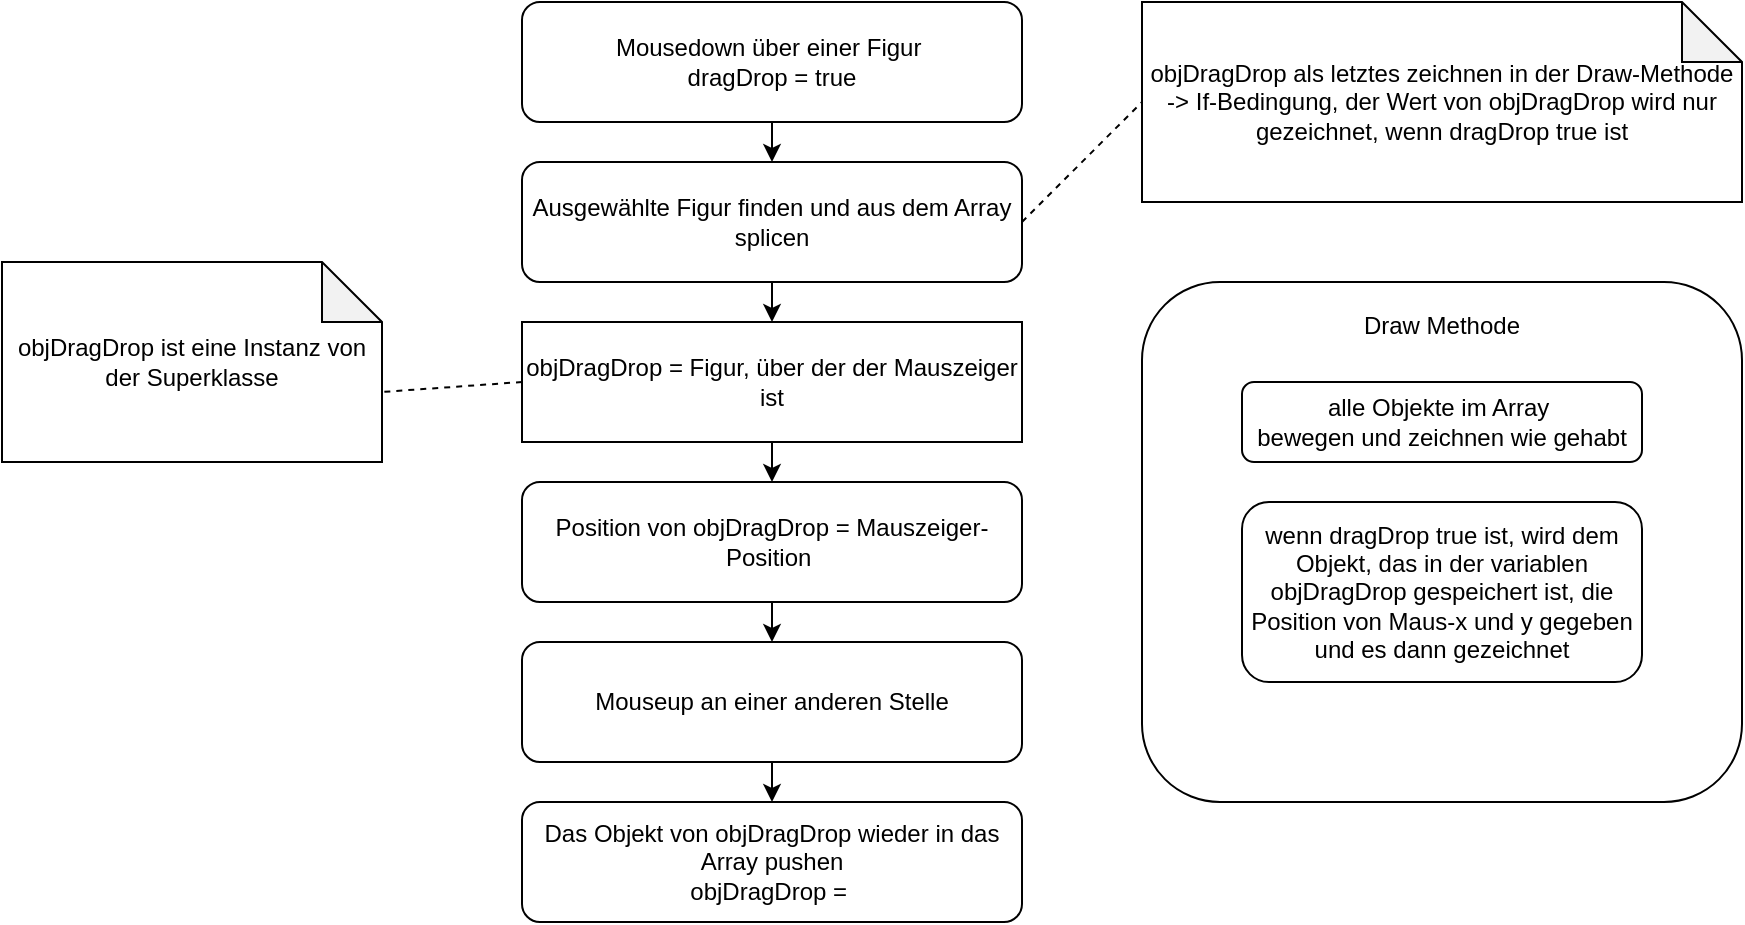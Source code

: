 <mxfile version="13.5.1" type="device"><diagram id="mmhd2EjpDp8uP6za_R5u" name="Page-1"><mxGraphModel dx="1024" dy="592" grid="1" gridSize="10" guides="1" tooltips="1" connect="1" arrows="1" fold="1" page="1" pageScale="1" pageWidth="1169" pageHeight="827" math="0" shadow="0"><root><mxCell id="0"/><mxCell id="1" parent="0"/><mxCell id="aE6jXoNJe6QYJ6SajA7x-1" value="Mousedown über einer Figur&amp;nbsp;&lt;br&gt;dragDrop = true" style="rounded=1;whiteSpace=wrap;html=1;" vertex="1" parent="1"><mxGeometry x="390" y="130" width="250" height="60" as="geometry"/></mxCell><mxCell id="aE6jXoNJe6QYJ6SajA7x-2" value="objDragDrop = Figur, über der der Mauszeiger ist" style="rounded=0;whiteSpace=wrap;html=1;" vertex="1" parent="1"><mxGeometry x="390" y="290" width="250" height="60" as="geometry"/></mxCell><mxCell id="aE6jXoNJe6QYJ6SajA7x-3" value="Ausgewählte Figur finden und aus dem Array splicen" style="rounded=1;whiteSpace=wrap;html=1;" vertex="1" parent="1"><mxGeometry x="390" y="210" width="250" height="60" as="geometry"/></mxCell><mxCell id="aE6jXoNJe6QYJ6SajA7x-4" value="Position von objDragDrop = Mauszeiger-Position&amp;nbsp;" style="rounded=1;whiteSpace=wrap;html=1;" vertex="1" parent="1"><mxGeometry x="390" y="370" width="250" height="60" as="geometry"/></mxCell><mxCell id="aE6jXoNJe6QYJ6SajA7x-5" value="objDragDrop ist eine Instanz von der Superklasse" style="shape=note;whiteSpace=wrap;html=1;backgroundOutline=1;darkOpacity=0.05;" vertex="1" parent="1"><mxGeometry x="130" y="260" width="190" height="100" as="geometry"/></mxCell><mxCell id="aE6jXoNJe6QYJ6SajA7x-6" value="" style="endArrow=none;dashed=1;html=1;entryX=0;entryY=0;entryDx=190;entryDy=65;entryPerimeter=0;exitX=0;exitY=0.5;exitDx=0;exitDy=0;" edge="1" parent="1" source="aE6jXoNJe6QYJ6SajA7x-2" target="aE6jXoNJe6QYJ6SajA7x-5"><mxGeometry width="50" height="50" relative="1" as="geometry"><mxPoint x="180" y="430" as="sourcePoint"/><mxPoint x="230" y="380" as="targetPoint"/></mxGeometry></mxCell><mxCell id="aE6jXoNJe6QYJ6SajA7x-7" value="Mouseup an einer anderen Stelle" style="rounded=1;whiteSpace=wrap;html=1;" vertex="1" parent="1"><mxGeometry x="390" y="450" width="250" height="60" as="geometry"/></mxCell><mxCell id="aE6jXoNJe6QYJ6SajA7x-8" value="Das Objekt von objDragDrop wieder in das Array pushen&lt;br&gt;objDragDrop =&amp;nbsp;&lt;br&gt;" style="rounded=1;whiteSpace=wrap;html=1;" vertex="1" parent="1"><mxGeometry x="390" y="530" width="250" height="60" as="geometry"/></mxCell><mxCell id="aE6jXoNJe6QYJ6SajA7x-9" value="objDragDrop als letztes zeichnen in der Draw-Methode&lt;br&gt;-&amp;gt; If-Bedingung, der Wert von objDragDrop wird nur gezeichnet, wenn dragDrop true ist" style="shape=note;whiteSpace=wrap;html=1;backgroundOutline=1;darkOpacity=0.05;" vertex="1" parent="1"><mxGeometry x="700" y="130" width="300" height="100" as="geometry"/></mxCell><mxCell id="aE6jXoNJe6QYJ6SajA7x-10" value="" style="endArrow=classic;html=1;exitX=0.5;exitY=1;exitDx=0;exitDy=0;" edge="1" parent="1" source="aE6jXoNJe6QYJ6SajA7x-1" target="aE6jXoNJe6QYJ6SajA7x-3"><mxGeometry width="50" height="50" relative="1" as="geometry"><mxPoint x="690" y="460" as="sourcePoint"/><mxPoint x="740" y="410" as="targetPoint"/></mxGeometry></mxCell><mxCell id="aE6jXoNJe6QYJ6SajA7x-11" value="" style="endArrow=classic;html=1;exitX=0.5;exitY=1;exitDx=0;exitDy=0;" edge="1" parent="1" source="aE6jXoNJe6QYJ6SajA7x-3" target="aE6jXoNJe6QYJ6SajA7x-2"><mxGeometry width="50" height="50" relative="1" as="geometry"><mxPoint x="770" y="510" as="sourcePoint"/><mxPoint x="820" y="460" as="targetPoint"/></mxGeometry></mxCell><mxCell id="aE6jXoNJe6QYJ6SajA7x-12" value="" style="endArrow=classic;html=1;exitX=0.5;exitY=1;exitDx=0;exitDy=0;" edge="1" parent="1" source="aE6jXoNJe6QYJ6SajA7x-2" target="aE6jXoNJe6QYJ6SajA7x-4"><mxGeometry width="50" height="50" relative="1" as="geometry"><mxPoint x="700" y="430" as="sourcePoint"/><mxPoint x="750" y="380" as="targetPoint"/></mxGeometry></mxCell><mxCell id="aE6jXoNJe6QYJ6SajA7x-13" value="" style="endArrow=classic;html=1;exitX=0.5;exitY=1;exitDx=0;exitDy=0;" edge="1" parent="1" source="aE6jXoNJe6QYJ6SajA7x-4" target="aE6jXoNJe6QYJ6SajA7x-7"><mxGeometry width="50" height="50" relative="1" as="geometry"><mxPoint x="690" y="450" as="sourcePoint"/><mxPoint x="740" y="400" as="targetPoint"/></mxGeometry></mxCell><mxCell id="aE6jXoNJe6QYJ6SajA7x-14" value="" style="endArrow=classic;html=1;exitX=0.5;exitY=1;exitDx=0;exitDy=0;" edge="1" parent="1" source="aE6jXoNJe6QYJ6SajA7x-7" target="aE6jXoNJe6QYJ6SajA7x-8"><mxGeometry width="50" height="50" relative="1" as="geometry"><mxPoint x="740" y="570" as="sourcePoint"/><mxPoint x="790" y="520" as="targetPoint"/></mxGeometry></mxCell><mxCell id="aE6jXoNJe6QYJ6SajA7x-15" value="" style="endArrow=none;dashed=1;html=1;exitX=1;exitY=0.5;exitDx=0;exitDy=0;entryX=0;entryY=0.5;entryDx=0;entryDy=0;entryPerimeter=0;" edge="1" parent="1" source="aE6jXoNJe6QYJ6SajA7x-3" target="aE6jXoNJe6QYJ6SajA7x-9"><mxGeometry width="50" height="50" relative="1" as="geometry"><mxPoint x="700" y="380" as="sourcePoint"/><mxPoint x="750" y="330" as="targetPoint"/></mxGeometry></mxCell><mxCell id="aE6jXoNJe6QYJ6SajA7x-16" value="Draw Methode&lt;br&gt;&lt;br&gt;&lt;br&gt;&lt;br&gt;&lt;br&gt;&lt;br&gt;&lt;br&gt;&lt;br&gt;&lt;br&gt;&lt;br&gt;&lt;br&gt;&lt;br&gt;&lt;br&gt;&lt;br&gt;&lt;br&gt;&lt;br&gt;" style="rounded=1;whiteSpace=wrap;html=1;" vertex="1" parent="1"><mxGeometry x="700" y="270" width="300" height="260" as="geometry"/></mxCell><mxCell id="aE6jXoNJe6QYJ6SajA7x-17" value="alle Objekte im Array&amp;nbsp;&lt;br&gt;bewegen und zeichnen wie gehabt" style="rounded=1;whiteSpace=wrap;html=1;" vertex="1" parent="1"><mxGeometry x="750" y="320" width="200" height="40" as="geometry"/></mxCell><mxCell id="aE6jXoNJe6QYJ6SajA7x-18" value="wenn dragDrop true ist, wird dem Objekt, das in der variablen objDragDrop gespeichert ist, die Position von Maus-x und y gegeben und es dann gezeichnet" style="rounded=1;whiteSpace=wrap;html=1;" vertex="1" parent="1"><mxGeometry x="750" y="380" width="200" height="90" as="geometry"/></mxCell></root></mxGraphModel></diagram></mxfile>